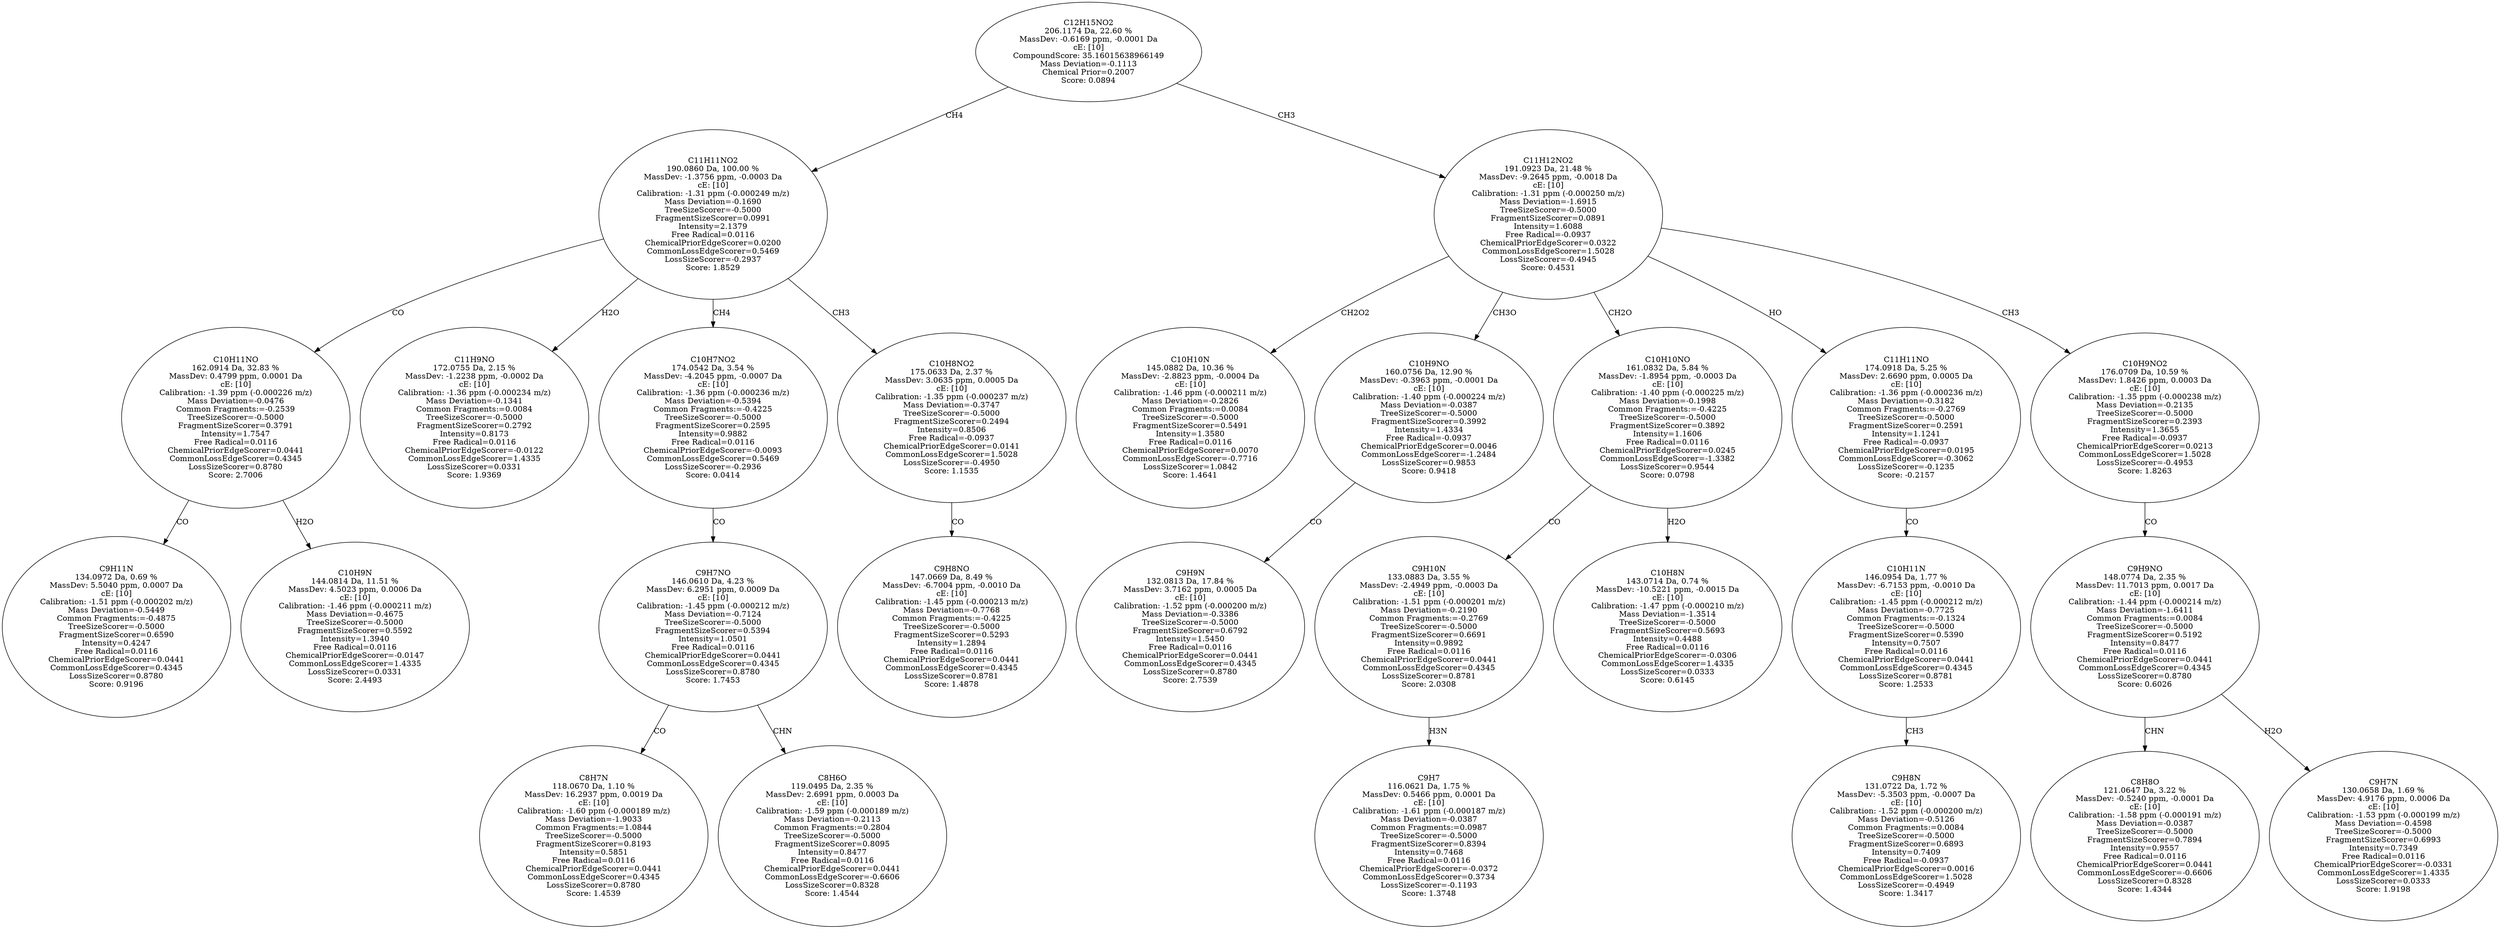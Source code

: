 strict digraph {
v1 [label="C9H11N\n134.0972 Da, 0.69 %\nMassDev: 5.5040 ppm, 0.0007 Da\ncE: [10]\nCalibration: -1.51 ppm (-0.000202 m/z)\nMass Deviation=-0.5449\nCommon Fragments:=-0.4875\nTreeSizeScorer=-0.5000\nFragmentSizeScorer=0.6590\nIntensity=0.4247\nFree Radical=0.0116\nChemicalPriorEdgeScorer=0.0441\nCommonLossEdgeScorer=0.4345\nLossSizeScorer=0.8780\nScore: 0.9196"];
v2 [label="C10H9N\n144.0814 Da, 11.51 %\nMassDev: 4.5023 ppm, 0.0006 Da\ncE: [10]\nCalibration: -1.46 ppm (-0.000211 m/z)\nMass Deviation=-0.4675\nTreeSizeScorer=-0.5000\nFragmentSizeScorer=0.5592\nIntensity=1.3940\nFree Radical=0.0116\nChemicalPriorEdgeScorer=-0.0147\nCommonLossEdgeScorer=1.4335\nLossSizeScorer=0.0331\nScore: 2.4493"];
v3 [label="C10H11NO\n162.0914 Da, 32.83 %\nMassDev: 0.4799 ppm, 0.0001 Da\ncE: [10]\nCalibration: -1.39 ppm (-0.000226 m/z)\nMass Deviation=-0.0476\nCommon Fragments:=-0.2539\nTreeSizeScorer=-0.5000\nFragmentSizeScorer=0.3791\nIntensity=1.7547\nFree Radical=0.0116\nChemicalPriorEdgeScorer=0.0441\nCommonLossEdgeScorer=0.4345\nLossSizeScorer=0.8780\nScore: 2.7006"];
v4 [label="C11H9NO\n172.0755 Da, 2.15 %\nMassDev: -1.2238 ppm, -0.0002 Da\ncE: [10]\nCalibration: -1.36 ppm (-0.000234 m/z)\nMass Deviation=-0.1341\nCommon Fragments:=0.0084\nTreeSizeScorer=-0.5000\nFragmentSizeScorer=0.2792\nIntensity=0.8173\nFree Radical=0.0116\nChemicalPriorEdgeScorer=-0.0122\nCommonLossEdgeScorer=1.4335\nLossSizeScorer=0.0331\nScore: 1.9369"];
v5 [label="C8H7N\n118.0670 Da, 1.10 %\nMassDev: 16.2937 ppm, 0.0019 Da\ncE: [10]\nCalibration: -1.60 ppm (-0.000189 m/z)\nMass Deviation=-1.9033\nCommon Fragments:=1.0844\nTreeSizeScorer=-0.5000\nFragmentSizeScorer=0.8193\nIntensity=0.5851\nFree Radical=0.0116\nChemicalPriorEdgeScorer=0.0441\nCommonLossEdgeScorer=0.4345\nLossSizeScorer=0.8780\nScore: 1.4539"];
v6 [label="C8H6O\n119.0495 Da, 2.35 %\nMassDev: 2.6991 ppm, 0.0003 Da\ncE: [10]\nCalibration: -1.59 ppm (-0.000189 m/z)\nMass Deviation=-0.2113\nCommon Fragments:=0.2804\nTreeSizeScorer=-0.5000\nFragmentSizeScorer=0.8095\nIntensity=0.8477\nFree Radical=0.0116\nChemicalPriorEdgeScorer=0.0441\nCommonLossEdgeScorer=-0.6606\nLossSizeScorer=0.8328\nScore: 1.4544"];
v7 [label="C9H7NO\n146.0610 Da, 4.23 %\nMassDev: 6.2951 ppm, 0.0009 Da\ncE: [10]\nCalibration: -1.45 ppm (-0.000212 m/z)\nMass Deviation=-0.7124\nTreeSizeScorer=-0.5000\nFragmentSizeScorer=0.5394\nIntensity=1.0501\nFree Radical=0.0116\nChemicalPriorEdgeScorer=0.0441\nCommonLossEdgeScorer=0.4345\nLossSizeScorer=0.8780\nScore: 1.7453"];
v8 [label="C10H7NO2\n174.0542 Da, 3.54 %\nMassDev: -4.2045 ppm, -0.0007 Da\ncE: [10]\nCalibration: -1.36 ppm (-0.000236 m/z)\nMass Deviation=-0.5394\nCommon Fragments:=-0.4225\nTreeSizeScorer=-0.5000\nFragmentSizeScorer=0.2595\nIntensity=0.9882\nFree Radical=0.0116\nChemicalPriorEdgeScorer=-0.0093\nCommonLossEdgeScorer=0.5469\nLossSizeScorer=-0.2936\nScore: 0.0414"];
v9 [label="C9H8NO\n147.0669 Da, 8.49 %\nMassDev: -6.7004 ppm, -0.0010 Da\ncE: [10]\nCalibration: -1.45 ppm (-0.000213 m/z)\nMass Deviation=-0.7768\nCommon Fragments:=-0.4225\nTreeSizeScorer=-0.5000\nFragmentSizeScorer=0.5293\nIntensity=1.2894\nFree Radical=0.0116\nChemicalPriorEdgeScorer=0.0441\nCommonLossEdgeScorer=0.4345\nLossSizeScorer=0.8781\nScore: 1.4878"];
v10 [label="C10H8NO2\n175.0633 Da, 2.37 %\nMassDev: 3.0635 ppm, 0.0005 Da\ncE: [10]\nCalibration: -1.35 ppm (-0.000237 m/z)\nMass Deviation=-0.3747\nTreeSizeScorer=-0.5000\nFragmentSizeScorer=0.2494\nIntensity=0.8506\nFree Radical=-0.0937\nChemicalPriorEdgeScorer=0.0141\nCommonLossEdgeScorer=1.5028\nLossSizeScorer=-0.4950\nScore: 1.1535"];
v11 [label="C11H11NO2\n190.0860 Da, 100.00 %\nMassDev: -1.3756 ppm, -0.0003 Da\ncE: [10]\nCalibration: -1.31 ppm (-0.000249 m/z)\nMass Deviation=-0.1690\nTreeSizeScorer=-0.5000\nFragmentSizeScorer=0.0991\nIntensity=2.1379\nFree Radical=0.0116\nChemicalPriorEdgeScorer=0.0200\nCommonLossEdgeScorer=0.5469\nLossSizeScorer=-0.2937\nScore: 1.8529"];
v12 [label="C10H10N\n145.0882 Da, 10.36 %\nMassDev: -2.8823 ppm, -0.0004 Da\ncE: [10]\nCalibration: -1.46 ppm (-0.000211 m/z)\nMass Deviation=-0.2826\nCommon Fragments:=0.0084\nTreeSizeScorer=-0.5000\nFragmentSizeScorer=0.5491\nIntensity=1.3580\nFree Radical=0.0116\nChemicalPriorEdgeScorer=0.0070\nCommonLossEdgeScorer=-0.7716\nLossSizeScorer=1.0842\nScore: 1.4641"];
v13 [label="C9H9N\n132.0813 Da, 17.84 %\nMassDev: 3.7162 ppm, 0.0005 Da\ncE: [10]\nCalibration: -1.52 ppm (-0.000200 m/z)\nMass Deviation=-0.3386\nTreeSizeScorer=-0.5000\nFragmentSizeScorer=0.6792\nIntensity=1.5450\nFree Radical=0.0116\nChemicalPriorEdgeScorer=0.0441\nCommonLossEdgeScorer=0.4345\nLossSizeScorer=0.8780\nScore: 2.7539"];
v14 [label="C10H9NO\n160.0756 Da, 12.90 %\nMassDev: -0.3963 ppm, -0.0001 Da\ncE: [10]\nCalibration: -1.40 ppm (-0.000224 m/z)\nMass Deviation=-0.0387\nTreeSizeScorer=-0.5000\nFragmentSizeScorer=0.3992\nIntensity=1.4334\nFree Radical=-0.0937\nChemicalPriorEdgeScorer=0.0046\nCommonLossEdgeScorer=-1.2484\nLossSizeScorer=0.9853\nScore: 0.9418"];
v15 [label="C9H7\n116.0621 Da, 1.75 %\nMassDev: 0.5466 ppm, 0.0001 Da\ncE: [10]\nCalibration: -1.61 ppm (-0.000187 m/z)\nMass Deviation=-0.0387\nCommon Fragments:=0.0987\nTreeSizeScorer=-0.5000\nFragmentSizeScorer=0.8394\nIntensity=0.7468\nFree Radical=0.0116\nChemicalPriorEdgeScorer=-0.0372\nCommonLossEdgeScorer=0.3734\nLossSizeScorer=-0.1193\nScore: 1.3748"];
v16 [label="C9H10N\n133.0883 Da, 3.55 %\nMassDev: -2.4949 ppm, -0.0003 Da\ncE: [10]\nCalibration: -1.51 ppm (-0.000201 m/z)\nMass Deviation=-0.2190\nCommon Fragments:=-0.2769\nTreeSizeScorer=-0.5000\nFragmentSizeScorer=0.6691\nIntensity=0.9892\nFree Radical=0.0116\nChemicalPriorEdgeScorer=0.0441\nCommonLossEdgeScorer=0.4345\nLossSizeScorer=0.8781\nScore: 2.0308"];
v17 [label="C10H8N\n143.0714 Da, 0.74 %\nMassDev: -10.5221 ppm, -0.0015 Da\ncE: [10]\nCalibration: -1.47 ppm (-0.000210 m/z)\nMass Deviation=-1.3514\nTreeSizeScorer=-0.5000\nFragmentSizeScorer=0.5693\nIntensity=0.4488\nFree Radical=0.0116\nChemicalPriorEdgeScorer=-0.0306\nCommonLossEdgeScorer=1.4335\nLossSizeScorer=0.0333\nScore: 0.6145"];
v18 [label="C10H10NO\n161.0832 Da, 5.84 %\nMassDev: -1.8954 ppm, -0.0003 Da\ncE: [10]\nCalibration: -1.40 ppm (-0.000225 m/z)\nMass Deviation=-0.1998\nCommon Fragments:=-0.4225\nTreeSizeScorer=-0.5000\nFragmentSizeScorer=0.3892\nIntensity=1.1606\nFree Radical=0.0116\nChemicalPriorEdgeScorer=0.0245\nCommonLossEdgeScorer=-1.3382\nLossSizeScorer=0.9544\nScore: 0.0798"];
v19 [label="C9H8N\n131.0722 Da, 1.72 %\nMassDev: -5.3503 ppm, -0.0007 Da\ncE: [10]\nCalibration: -1.52 ppm (-0.000200 m/z)\nMass Deviation=-0.5126\nCommon Fragments:=0.0084\nTreeSizeScorer=-0.5000\nFragmentSizeScorer=0.6893\nIntensity=0.7409\nFree Radical=-0.0937\nChemicalPriorEdgeScorer=0.0016\nCommonLossEdgeScorer=1.5028\nLossSizeScorer=-0.4949\nScore: 1.3417"];
v20 [label="C10H11N\n146.0954 Da, 1.77 %\nMassDev: -6.7153 ppm, -0.0010 Da\ncE: [10]\nCalibration: -1.45 ppm (-0.000212 m/z)\nMass Deviation=-0.7725\nCommon Fragments:=-0.1324\nTreeSizeScorer=-0.5000\nFragmentSizeScorer=0.5390\nIntensity=0.7507\nFree Radical=0.0116\nChemicalPriorEdgeScorer=0.0441\nCommonLossEdgeScorer=0.4345\nLossSizeScorer=0.8781\nScore: 1.2533"];
v21 [label="C11H11NO\n174.0918 Da, 5.25 %\nMassDev: 2.6690 ppm, 0.0005 Da\ncE: [10]\nCalibration: -1.36 ppm (-0.000236 m/z)\nMass Deviation=-0.3182\nCommon Fragments:=-0.2769\nTreeSizeScorer=-0.5000\nFragmentSizeScorer=0.2591\nIntensity=1.1241\nFree Radical=-0.0937\nChemicalPriorEdgeScorer=0.0195\nCommonLossEdgeScorer=-0.3062\nLossSizeScorer=-0.1235\nScore: -0.2157"];
v22 [label="C8H8O\n121.0647 Da, 3.22 %\nMassDev: -0.5240 ppm, -0.0001 Da\ncE: [10]\nCalibration: -1.58 ppm (-0.000191 m/z)\nMass Deviation=-0.0387\nTreeSizeScorer=-0.5000\nFragmentSizeScorer=0.7894\nIntensity=0.9557\nFree Radical=0.0116\nChemicalPriorEdgeScorer=0.0441\nCommonLossEdgeScorer=-0.6606\nLossSizeScorer=0.8328\nScore: 1.4344"];
v23 [label="C9H7N\n130.0658 Da, 1.69 %\nMassDev: 4.9176 ppm, 0.0006 Da\ncE: [10]\nCalibration: -1.53 ppm (-0.000199 m/z)\nMass Deviation=-0.4598\nTreeSizeScorer=-0.5000\nFragmentSizeScorer=0.6993\nIntensity=0.7349\nFree Radical=0.0116\nChemicalPriorEdgeScorer=-0.0331\nCommonLossEdgeScorer=1.4335\nLossSizeScorer=0.0333\nScore: 1.9198"];
v24 [label="C9H9NO\n148.0774 Da, 2.35 %\nMassDev: 11.7013 ppm, 0.0017 Da\ncE: [10]\nCalibration: -1.44 ppm (-0.000214 m/z)\nMass Deviation=-1.6411\nCommon Fragments:=0.0084\nTreeSizeScorer=-0.5000\nFragmentSizeScorer=0.5192\nIntensity=0.8477\nFree Radical=0.0116\nChemicalPriorEdgeScorer=0.0441\nCommonLossEdgeScorer=0.4345\nLossSizeScorer=0.8780\nScore: 0.6026"];
v25 [label="C10H9NO2\n176.0709 Da, 10.59 %\nMassDev: 1.8426 ppm, 0.0003 Da\ncE: [10]\nCalibration: -1.35 ppm (-0.000238 m/z)\nMass Deviation=-0.2135\nTreeSizeScorer=-0.5000\nFragmentSizeScorer=0.2393\nIntensity=1.3655\nFree Radical=-0.0937\nChemicalPriorEdgeScorer=0.0213\nCommonLossEdgeScorer=1.5028\nLossSizeScorer=-0.4953\nScore: 1.8263"];
v26 [label="C11H12NO2\n191.0923 Da, 21.48 %\nMassDev: -9.2645 ppm, -0.0018 Da\ncE: [10]\nCalibration: -1.31 ppm (-0.000250 m/z)\nMass Deviation=-1.6915\nTreeSizeScorer=-0.5000\nFragmentSizeScorer=0.0891\nIntensity=1.6088\nFree Radical=-0.0937\nChemicalPriorEdgeScorer=0.0322\nCommonLossEdgeScorer=1.5028\nLossSizeScorer=-0.4945\nScore: 0.4531"];
v27 [label="C12H15NO2\n206.1174 Da, 22.60 %\nMassDev: -0.6169 ppm, -0.0001 Da\ncE: [10]\nCompoundScore: 35.16015638966149\nMass Deviation=-0.1113\nChemical Prior=0.2007\nScore: 0.0894"];
v3 -> v1 [label="CO"];
v3 -> v2 [label="H2O"];
v11 -> v3 [label="CO"];
v11 -> v4 [label="H2O"];
v7 -> v5 [label="CO"];
v7 -> v6 [label="CHN"];
v8 -> v7 [label="CO"];
v11 -> v8 [label="CH4"];
v10 -> v9 [label="CO"];
v11 -> v10 [label="CH3"];
v27 -> v11 [label="CH4"];
v26 -> v12 [label="CH2O2"];
v14 -> v13 [label="CO"];
v26 -> v14 [label="CH3O"];
v16 -> v15 [label="H3N"];
v18 -> v16 [label="CO"];
v18 -> v17 [label="H2O"];
v26 -> v18 [label="CH2O"];
v20 -> v19 [label="CH3"];
v21 -> v20 [label="CO"];
v26 -> v21 [label="HO"];
v24 -> v22 [label="CHN"];
v24 -> v23 [label="H2O"];
v25 -> v24 [label="CO"];
v26 -> v25 [label="CH3"];
v27 -> v26 [label="CH3"];
}